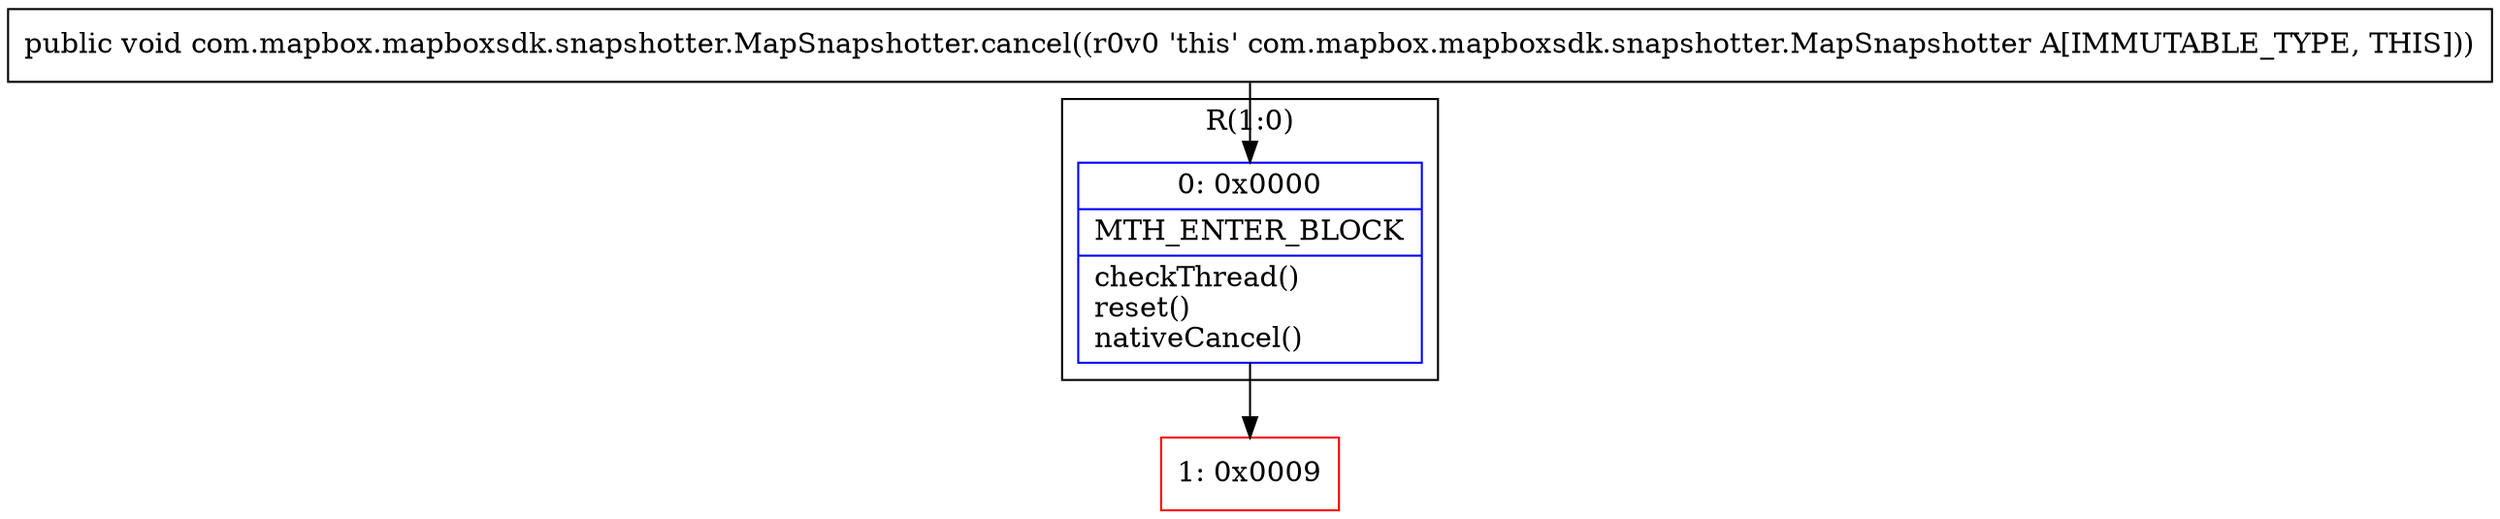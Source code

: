 digraph "CFG forcom.mapbox.mapboxsdk.snapshotter.MapSnapshotter.cancel()V" {
subgraph cluster_Region_1434940934 {
label = "R(1:0)";
node [shape=record,color=blue];
Node_0 [shape=record,label="{0\:\ 0x0000|MTH_ENTER_BLOCK\l|checkThread()\lreset()\lnativeCancel()\l}"];
}
Node_1 [shape=record,color=red,label="{1\:\ 0x0009}"];
MethodNode[shape=record,label="{public void com.mapbox.mapboxsdk.snapshotter.MapSnapshotter.cancel((r0v0 'this' com.mapbox.mapboxsdk.snapshotter.MapSnapshotter A[IMMUTABLE_TYPE, THIS])) }"];
MethodNode -> Node_0;
Node_0 -> Node_1;
}

